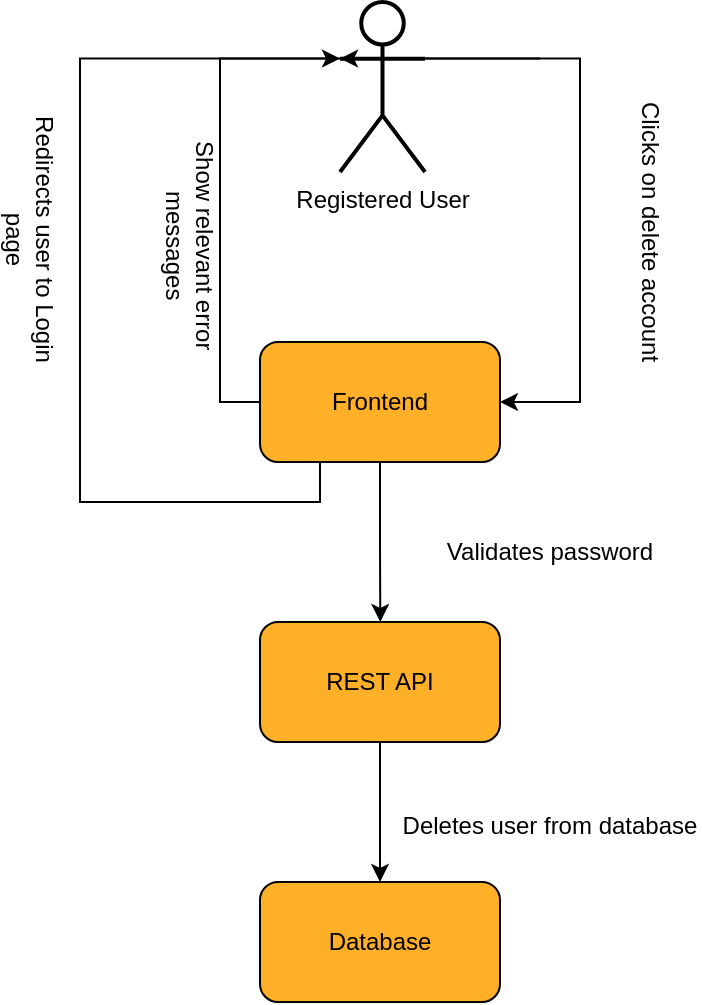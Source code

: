 <mxfile version="16.4.3" type="device"><diagram id="fMuoY2Vfzl9aO0LCDMkZ" name="Page-1"><mxGraphModel dx="1757" dy="674" grid="1" gridSize="10" guides="1" tooltips="1" connect="1" arrows="1" fold="1" page="1" pageScale="1" pageWidth="850" pageHeight="1100" math="0" shadow="0"><root><mxCell id="0"/><mxCell id="1" parent="0"/><mxCell id="lx7_s_cMasCtAVdYmXsG-1" value="" style="group;fontSize=12;" parent="1" vertex="1" connectable="0"><mxGeometry x="-640" y="340" width="120" height="60" as="geometry"/></mxCell><mxCell id="lx7_s_cMasCtAVdYmXsG-2" value="" style="rounded=1;whiteSpace=wrap;html=1;fillColor=#FFAF28;fontSize=12;" parent="lx7_s_cMasCtAVdYmXsG-1" vertex="1"><mxGeometry width="120" height="60" as="geometry"/></mxCell><mxCell id="lx7_s_cMasCtAVdYmXsG-3" value="&lt;font style=&quot;font-size: 12px;&quot;&gt;Frontend&lt;/font&gt;" style="text;html=1;strokeColor=none;fillColor=none;align=center;verticalAlign=middle;whiteSpace=wrap;rounded=0;fontSize=12;" parent="lx7_s_cMasCtAVdYmXsG-1" vertex="1"><mxGeometry x="30" y="15" width="60" height="30" as="geometry"/></mxCell><mxCell id="lx7_s_cMasCtAVdYmXsG-4" value="" style="group;fontSize=12;" parent="1" vertex="1" connectable="0"><mxGeometry x="-640" y="480" width="120" height="60" as="geometry"/></mxCell><mxCell id="lx7_s_cMasCtAVdYmXsG-5" value="" style="rounded=1;whiteSpace=wrap;html=1;fillColor=#FFAF28;fontSize=12;" parent="lx7_s_cMasCtAVdYmXsG-4" vertex="1"><mxGeometry width="120" height="60" as="geometry"/></mxCell><mxCell id="lx7_s_cMasCtAVdYmXsG-6" value="&lt;font style=&quot;font-size: 12px;&quot;&gt;REST API&lt;/font&gt;" style="text;html=1;strokeColor=none;fillColor=none;align=center;verticalAlign=middle;whiteSpace=wrap;rounded=0;fontSize=12;" parent="lx7_s_cMasCtAVdYmXsG-4" vertex="1"><mxGeometry x="30" y="15" width="60" height="30" as="geometry"/></mxCell><mxCell id="hwzwcWtQ3WG8I6Ps6CXo-1" style="edgeStyle=orthogonalEdgeStyle;rounded=0;orthogonalLoop=1;jettySize=auto;html=1;exitX=1;exitY=0.333;exitDx=0;exitDy=0;exitPerimeter=0;entryX=1;entryY=0.5;entryDx=0;entryDy=0;" edge="1" parent="1" source="lx7_s_cMasCtAVdYmXsG-9" target="lx7_s_cMasCtAVdYmXsG-2"><mxGeometry relative="1" as="geometry"><Array as="points"><mxPoint x="-480" y="198"/><mxPoint x="-480" y="370"/></Array></mxGeometry></mxCell><mxCell id="lx7_s_cMasCtAVdYmXsG-9" value="Registered User" style="shape=umlActor;verticalLabelPosition=bottom;verticalAlign=top;html=1;outlineConnect=0;rounded=1;strokeWidth=2;fontSize=12;" parent="1" vertex="1"><mxGeometry x="-600" y="170" width="42.5" height="85" as="geometry"/></mxCell><mxCell id="lx7_s_cMasCtAVdYmXsG-12" value="&lt;span style=&quot;background-color: rgb(255 , 255 , 255) ; font-size: 12px&quot;&gt;Clicks on delete account&lt;/span&gt;" style="text;html=1;strokeColor=none;fillColor=none;align=center;verticalAlign=middle;whiteSpace=wrap;rounded=0;fontSize=12;rotation=90;" parent="1" vertex="1"><mxGeometry x="-520" y="270" width="150" height="30" as="geometry"/></mxCell><mxCell id="lx7_s_cMasCtAVdYmXsG-24" value="" style="group;fontSize=12;" parent="1" vertex="1" connectable="0"><mxGeometry x="-640" y="610" width="120" height="60" as="geometry"/></mxCell><mxCell id="lx7_s_cMasCtAVdYmXsG-25" value="" style="rounded=1;whiteSpace=wrap;html=1;fillColor=#FFAF28;fontSize=12;" parent="lx7_s_cMasCtAVdYmXsG-24" vertex="1"><mxGeometry width="120" height="60" as="geometry"/></mxCell><mxCell id="lx7_s_cMasCtAVdYmXsG-26" value="&lt;font style=&quot;font-size: 12px&quot;&gt;Database&lt;/font&gt;" style="text;html=1;strokeColor=none;fillColor=none;align=center;verticalAlign=middle;whiteSpace=wrap;rounded=0;fontSize=12;" parent="lx7_s_cMasCtAVdYmXsG-24" vertex="1"><mxGeometry x="30" y="15" width="60" height="30" as="geometry"/></mxCell><mxCell id="lx7_s_cMasCtAVdYmXsG-29" value="&lt;span style=&quot;background-color: rgb(255 , 255 , 255)&quot;&gt;Validates password&lt;/span&gt;" style="text;html=1;strokeColor=none;fillColor=none;align=center;verticalAlign=middle;whiteSpace=wrap;rounded=0;fontSize=12;" parent="1" vertex="1"><mxGeometry x="-570" y="430" width="150" height="30" as="geometry"/></mxCell><mxCell id="lx7_s_cMasCtAVdYmXsG-36" value="&lt;span style=&quot;background-color: rgb(255 , 255 , 255) ; font-size: 12px&quot;&gt;Redirects user to Login page&lt;/span&gt;" style="text;html=1;strokeColor=none;fillColor=none;align=center;verticalAlign=middle;whiteSpace=wrap;rounded=0;fontSize=12;rotation=90;" parent="1" vertex="1"><mxGeometry x="-830" y="273.75" width="150" height="30" as="geometry"/></mxCell><mxCell id="hwzwcWtQ3WG8I6Ps6CXo-2" style="edgeStyle=orthogonalEdgeStyle;rounded=0;orthogonalLoop=1;jettySize=auto;html=1;exitX=0.5;exitY=1;exitDx=0;exitDy=0;" edge="1" parent="1" source="lx7_s_cMasCtAVdYmXsG-2"><mxGeometry relative="1" as="geometry"><mxPoint x="-579.857" y="480" as="targetPoint"/></mxGeometry></mxCell><mxCell id="hwzwcWtQ3WG8I6Ps6CXo-3" style="edgeStyle=orthogonalEdgeStyle;rounded=0;orthogonalLoop=1;jettySize=auto;html=1;exitX=0.5;exitY=1;exitDx=0;exitDy=0;entryX=0.5;entryY=0;entryDx=0;entryDy=0;" edge="1" parent="1" source="lx7_s_cMasCtAVdYmXsG-5" target="lx7_s_cMasCtAVdYmXsG-25"><mxGeometry relative="1" as="geometry"/></mxCell><mxCell id="hwzwcWtQ3WG8I6Ps6CXo-4" style="edgeStyle=orthogonalEdgeStyle;rounded=0;orthogonalLoop=1;jettySize=auto;html=1;exitX=0;exitY=0.5;exitDx=0;exitDy=0;entryX=0;entryY=0.333;entryDx=0;entryDy=0;entryPerimeter=0;" edge="1" parent="1" source="lx7_s_cMasCtAVdYmXsG-2" target="lx7_s_cMasCtAVdYmXsG-9"><mxGeometry relative="1" as="geometry"/></mxCell><mxCell id="hwzwcWtQ3WG8I6Ps6CXo-5" style="edgeStyle=orthogonalEdgeStyle;rounded=0;orthogonalLoop=1;jettySize=auto;html=1;exitX=0.25;exitY=1;exitDx=0;exitDy=0;entryX=0;entryY=0.333;entryDx=0;entryDy=0;entryPerimeter=0;" edge="1" parent="1" source="lx7_s_cMasCtAVdYmXsG-2" target="lx7_s_cMasCtAVdYmXsG-9"><mxGeometry relative="1" as="geometry"><Array as="points"><mxPoint x="-610" y="420"/><mxPoint x="-730" y="420"/><mxPoint x="-730" y="198"/></Array></mxGeometry></mxCell><mxCell id="lx7_s_cMasCtAVdYmXsG-20" value="&lt;span style=&quot;background-color: rgb(255, 255, 255); font-size: 12px;&quot;&gt;Show relevant error messages&lt;/span&gt;" style="text;html=1;strokeColor=none;fillColor=none;align=center;verticalAlign=middle;whiteSpace=wrap;rounded=0;fontSize=12;rotation=90;" parent="1" vertex="1"><mxGeometry x="-750" y="280" width="150" height="23.75" as="geometry"/></mxCell><mxCell id="lx7_s_cMasCtAVdYmXsG-34" value="&lt;span style=&quot;background-color: rgb(255 , 255 , 255) ; font-size: 12px&quot;&gt;Deletes user from database&lt;/span&gt;" style="text;html=1;strokeColor=none;fillColor=none;align=center;verticalAlign=middle;whiteSpace=wrap;rounded=0;fontSize=12;" parent="1" vertex="1"><mxGeometry x="-570" y="570.003" width="150" height="23.75" as="geometry"/></mxCell></root></mxGraphModel></diagram></mxfile>